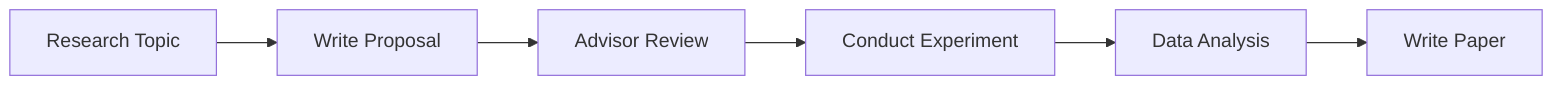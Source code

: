 flowchart LR
    Research[Research Topic] --> Proposal[Write Proposal]
    Proposal --> Advisor[Advisor Review]
    Advisor --> Experiment[Conduct Experiment]
    Experiment --> Analysis[Data Analysis]
    Analysis --> Paper[Write Paper]